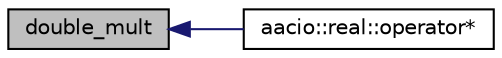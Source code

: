 digraph "double_mult"
{
  edge [fontname="Helvetica",fontsize="10",labelfontname="Helvetica",labelfontsize="10"];
  node [fontname="Helvetica",fontsize="10",shape=record];
  rankdir="LR";
  Node19 [label="double_mult",height=0.2,width=0.4,color="black", fillcolor="grey75", style="filled", fontcolor="black"];
  Node19 -> Node20 [dir="back",color="midnightblue",fontsize="10",style="solid"];
  Node20 [label="aacio::real::operator*",height=0.2,width=0.4,color="black", fillcolor="white", style="filled",URL="$group__real.html#gaf2078aa77b91b501d0f4c068c0a9c8fe",tooltip="Multiply two real variables. "];
}
